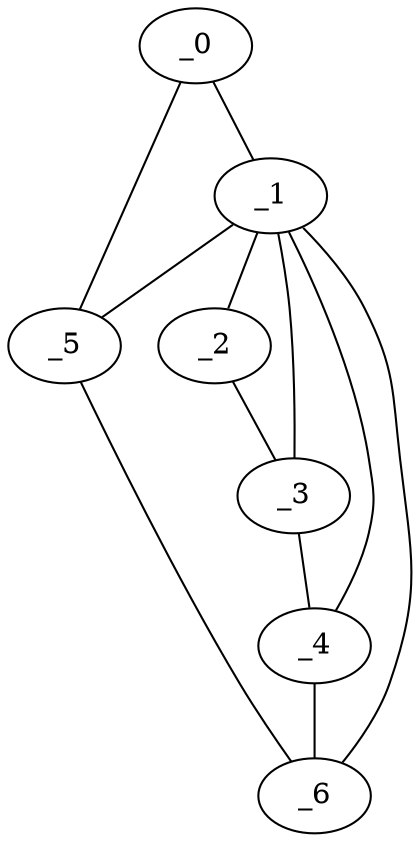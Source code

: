 graph "obj74__75.gxl" {
	_0	 [x=37,
		y=51];
	_1	 [x=41,
		y=21];
	_0 -- _1	 [valence=1];
	_5	 [x=82,
		y=53];
	_0 -- _5	 [valence=1];
	_2	 [x=62,
		y=7];
	_1 -- _2	 [valence=1];
	_3	 [x=69,
		y=10];
	_1 -- _3	 [valence=1];
	_4	 [x=73,
		y=12];
	_1 -- _4	 [valence=2];
	_1 -- _5	 [valence=2];
	_6	 [x=84,
		y=24];
	_1 -- _6	 [valence=2];
	_2 -- _3	 [valence=1];
	_3 -- _4	 [valence=1];
	_4 -- _6	 [valence=1];
	_5 -- _6	 [valence=1];
}
